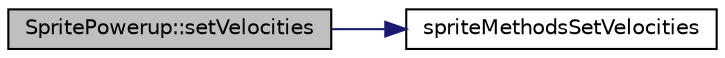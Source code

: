 digraph "SpritePowerup::setVelocities"
{
 // LATEX_PDF_SIZE
  edge [fontname="Helvetica",fontsize="10",labelfontname="Helvetica",labelfontsize="10"];
  node [fontname="Helvetica",fontsize="10",shape=record];
  rankdir="LR";
  Node1 [label="SpritePowerup::setVelocities",height=0.2,width=0.4,color="black", fillcolor="grey75", style="filled", fontcolor="black",tooltip=" "];
  Node1 -> Node2 [color="midnightblue",fontsize="10",style="solid",fontname="Helvetica"];
  Node2 [label="spriteMethodsSetVelocities",height=0.2,width=0.4,color="black", fillcolor="white", style="filled",URL="$_sprite_methods_8cpp.html#a23cdae259828a109013da3c57a2b669e",tooltip=" "];
}
